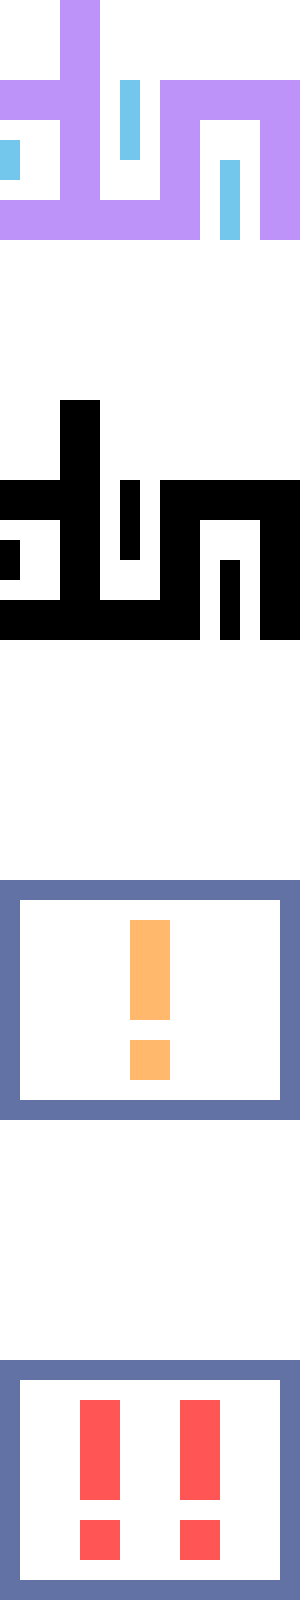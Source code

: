 <mxfile version="27.0.9">
  <diagram name="Page-1" id="ZUTMrqXJ5UNQzYFD4vWY">
    <mxGraphModel dx="577" dy="425" grid="1" gridSize="10" guides="1" tooltips="1" connect="1" arrows="1" fold="1" page="1" pageScale="1" pageWidth="827" pageHeight="1169" math="0" shadow="0">
      <root>
        <mxCell id="0" />
        <mxCell id="1" parent="0" />
        <mxCell id="IpfDC_IAcgUdq-FB1r8h-33" value="" style="rounded=0;whiteSpace=wrap;html=1;strokeColor=none;fillColor=#74C7EC;" vertex="1" parent="1">
          <mxGeometry y="70" width="10" height="20" as="geometry" />
        </mxCell>
        <mxCell id="IpfDC_IAcgUdq-FB1r8h-34" value="" style="rounded=0;whiteSpace=wrap;html=1;strokeColor=none;fillColor=#BD93F9;" vertex="1" parent="1">
          <mxGeometry x="30" width="20" height="120" as="geometry" />
        </mxCell>
        <mxCell id="IpfDC_IAcgUdq-FB1r8h-35" value="" style="rounded=0;whiteSpace=wrap;html=1;strokeColor=none;fillColor=#BD93F9;" vertex="1" parent="1">
          <mxGeometry y="100" width="100" height="20" as="geometry" />
        </mxCell>
        <mxCell id="IpfDC_IAcgUdq-FB1r8h-36" value="" style="rounded=0;whiteSpace=wrap;html=1;strokeColor=none;fillColor=#BD93F9;" vertex="1" parent="1">
          <mxGeometry y="40" width="50" height="20" as="geometry" />
        </mxCell>
        <mxCell id="IpfDC_IAcgUdq-FB1r8h-37" value="" style="rounded=0;whiteSpace=wrap;html=1;strokeColor=none;fillColor=#74C7EC;" vertex="1" parent="1">
          <mxGeometry x="60" y="40" width="10" height="40" as="geometry" />
        </mxCell>
        <mxCell id="IpfDC_IAcgUdq-FB1r8h-38" value="" style="rounded=0;whiteSpace=wrap;html=1;strokeColor=none;fillColor=#BD93F9;" vertex="1" parent="1">
          <mxGeometry x="80" y="40" width="20" height="80" as="geometry" />
        </mxCell>
        <mxCell id="IpfDC_IAcgUdq-FB1r8h-39" value="" style="rounded=0;whiteSpace=wrap;html=1;strokeColor=none;fillColor=#BD93F9;" vertex="1" parent="1">
          <mxGeometry x="80" y="40" width="70" height="20" as="geometry" />
        </mxCell>
        <mxCell id="IpfDC_IAcgUdq-FB1r8h-40" value="" style="rounded=0;whiteSpace=wrap;html=1;strokeColor=none;fillColor=#74C7EC;" vertex="1" parent="1">
          <mxGeometry x="110" y="80" width="10" height="40" as="geometry" />
        </mxCell>
        <mxCell id="IpfDC_IAcgUdq-FB1r8h-41" value="" style="rounded=0;whiteSpace=wrap;html=1;strokeColor=none;fillColor=#BD93F9;" vertex="1" parent="1">
          <mxGeometry x="130" y="40" width="20" height="80" as="geometry" />
        </mxCell>
        <mxCell id="IpfDC_IAcgUdq-FB1r8h-42" value="" style="rounded=0;whiteSpace=wrap;html=1;strokeColor=none;fillColor=#000000;" vertex="1" parent="1">
          <mxGeometry y="270" width="10" height="20" as="geometry" />
        </mxCell>
        <mxCell id="IpfDC_IAcgUdq-FB1r8h-43" value="" style="rounded=0;whiteSpace=wrap;html=1;strokeColor=none;fillColor=#000000;" vertex="1" parent="1">
          <mxGeometry x="30" y="200" width="20" height="120" as="geometry" />
        </mxCell>
        <mxCell id="IpfDC_IAcgUdq-FB1r8h-44" value="" style="rounded=0;whiteSpace=wrap;html=1;strokeColor=none;fillColor=#000000;" vertex="1" parent="1">
          <mxGeometry y="300" width="100" height="20" as="geometry" />
        </mxCell>
        <mxCell id="IpfDC_IAcgUdq-FB1r8h-45" value="" style="rounded=0;whiteSpace=wrap;html=1;strokeColor=none;fillColor=#000000;" vertex="1" parent="1">
          <mxGeometry y="240" width="50" height="20" as="geometry" />
        </mxCell>
        <mxCell id="IpfDC_IAcgUdq-FB1r8h-46" value="" style="rounded=0;whiteSpace=wrap;html=1;strokeColor=none;fillColor=#000000;" vertex="1" parent="1">
          <mxGeometry x="60" y="240" width="10" height="40" as="geometry" />
        </mxCell>
        <mxCell id="IpfDC_IAcgUdq-FB1r8h-47" value="" style="rounded=0;whiteSpace=wrap;html=1;strokeColor=none;fillColor=#000000;" vertex="1" parent="1">
          <mxGeometry x="80" y="240" width="20" height="80" as="geometry" />
        </mxCell>
        <mxCell id="IpfDC_IAcgUdq-FB1r8h-48" value="" style="rounded=0;whiteSpace=wrap;html=1;strokeColor=none;fillColor=#000000;" vertex="1" parent="1">
          <mxGeometry x="80" y="240" width="70" height="20" as="geometry" />
        </mxCell>
        <mxCell id="IpfDC_IAcgUdq-FB1r8h-49" value="" style="rounded=0;whiteSpace=wrap;html=1;strokeColor=none;fillColor=#000000;" vertex="1" parent="1">
          <mxGeometry x="110" y="280" width="10" height="40" as="geometry" />
        </mxCell>
        <mxCell id="IpfDC_IAcgUdq-FB1r8h-50" value="" style="rounded=0;whiteSpace=wrap;html=1;strokeColor=none;fillColor=#000000;" vertex="1" parent="1">
          <mxGeometry x="130" y="240" width="20" height="80" as="geometry" />
        </mxCell>
        <mxCell id="IpfDC_IAcgUdq-FB1r8h-51" value="" style="rounded=0;whiteSpace=wrap;html=1;strokeColor=none;fillColor=#6272A4;" vertex="1" parent="1">
          <mxGeometry y="440" width="10" height="120" as="geometry" />
        </mxCell>
        <mxCell id="IpfDC_IAcgUdq-FB1r8h-52" value="" style="rounded=0;whiteSpace=wrap;html=1;strokeColor=none;fillColor=#6272A4;" vertex="1" parent="1">
          <mxGeometry x="140" y="440" width="10" height="120" as="geometry" />
        </mxCell>
        <mxCell id="IpfDC_IAcgUdq-FB1r8h-53" value="" style="rounded=0;whiteSpace=wrap;html=1;strokeColor=none;fillColor=#6272A4;" vertex="1" parent="1">
          <mxGeometry y="440" width="150" height="10" as="geometry" />
        </mxCell>
        <mxCell id="IpfDC_IAcgUdq-FB1r8h-54" value="" style="rounded=0;whiteSpace=wrap;html=1;strokeColor=none;fillColor=#6272A4;" vertex="1" parent="1">
          <mxGeometry y="550" width="150" height="10" as="geometry" />
        </mxCell>
        <mxCell id="IpfDC_IAcgUdq-FB1r8h-57" value="" style="rounded=0;whiteSpace=wrap;html=1;strokeColor=none;fillColor=#FFB86C;" vertex="1" parent="1">
          <mxGeometry x="65" y="520" width="20" height="20" as="geometry" />
        </mxCell>
        <mxCell id="IpfDC_IAcgUdq-FB1r8h-58" value="" style="rounded=0;whiteSpace=wrap;html=1;strokeColor=none;fillColor=#FFB86C;" vertex="1" parent="1">
          <mxGeometry x="65" y="460" width="20" height="50" as="geometry" />
        </mxCell>
        <mxCell id="IpfDC_IAcgUdq-FB1r8h-59" value="" style="rounded=0;whiteSpace=wrap;html=1;strokeColor=none;fillColor=#6272A4;" vertex="1" parent="1">
          <mxGeometry y="680" width="10" height="120" as="geometry" />
        </mxCell>
        <mxCell id="IpfDC_IAcgUdq-FB1r8h-60" value="" style="rounded=0;whiteSpace=wrap;html=1;strokeColor=none;fillColor=#6272A4;" vertex="1" parent="1">
          <mxGeometry x="140" y="680" width="10" height="120" as="geometry" />
        </mxCell>
        <mxCell id="IpfDC_IAcgUdq-FB1r8h-61" value="" style="rounded=0;whiteSpace=wrap;html=1;strokeColor=none;fillColor=#6272A4;" vertex="1" parent="1">
          <mxGeometry y="680" width="150" height="10" as="geometry" />
        </mxCell>
        <mxCell id="IpfDC_IAcgUdq-FB1r8h-62" value="" style="rounded=0;whiteSpace=wrap;html=1;strokeColor=none;fillColor=#6272A4;" vertex="1" parent="1">
          <mxGeometry y="790" width="150" height="10" as="geometry" />
        </mxCell>
        <mxCell id="IpfDC_IAcgUdq-FB1r8h-63" value="" style="rounded=0;whiteSpace=wrap;html=1;strokeColor=none;fillColor=#FF5555;" vertex="1" parent="1">
          <mxGeometry x="90" y="760" width="20" height="20" as="geometry" />
        </mxCell>
        <mxCell id="IpfDC_IAcgUdq-FB1r8h-64" value="" style="rounded=0;whiteSpace=wrap;html=1;strokeColor=none;fillColor=#FF5555;" vertex="1" parent="1">
          <mxGeometry x="90" y="700" width="20" height="50" as="geometry" />
        </mxCell>
        <mxCell id="IpfDC_IAcgUdq-FB1r8h-65" value="" style="rounded=0;whiteSpace=wrap;html=1;strokeColor=none;fillColor=#FF5555;" vertex="1" parent="1">
          <mxGeometry x="40" y="760" width="20" height="20" as="geometry" />
        </mxCell>
        <mxCell id="IpfDC_IAcgUdq-FB1r8h-66" value="" style="rounded=0;whiteSpace=wrap;html=1;strokeColor=none;fillColor=#FF5555;" vertex="1" parent="1">
          <mxGeometry x="40" y="700" width="20" height="50" as="geometry" />
        </mxCell>
      </root>
    </mxGraphModel>
  </diagram>
</mxfile>
